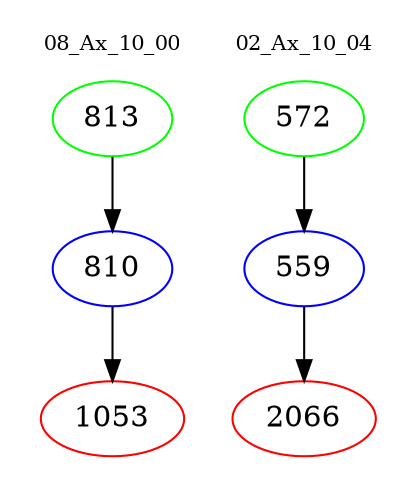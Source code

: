digraph{
subgraph cluster_0 {
color = white
label = "08_Ax_10_00";
fontsize=10;
T0_813 [label="813", color="green"]
T0_813 -> T0_810 [color="black"]
T0_810 [label="810", color="blue"]
T0_810 -> T0_1053 [color="black"]
T0_1053 [label="1053", color="red"]
}
subgraph cluster_1 {
color = white
label = "02_Ax_10_04";
fontsize=10;
T1_572 [label="572", color="green"]
T1_572 -> T1_559 [color="black"]
T1_559 [label="559", color="blue"]
T1_559 -> T1_2066 [color="black"]
T1_2066 [label="2066", color="red"]
}
}
